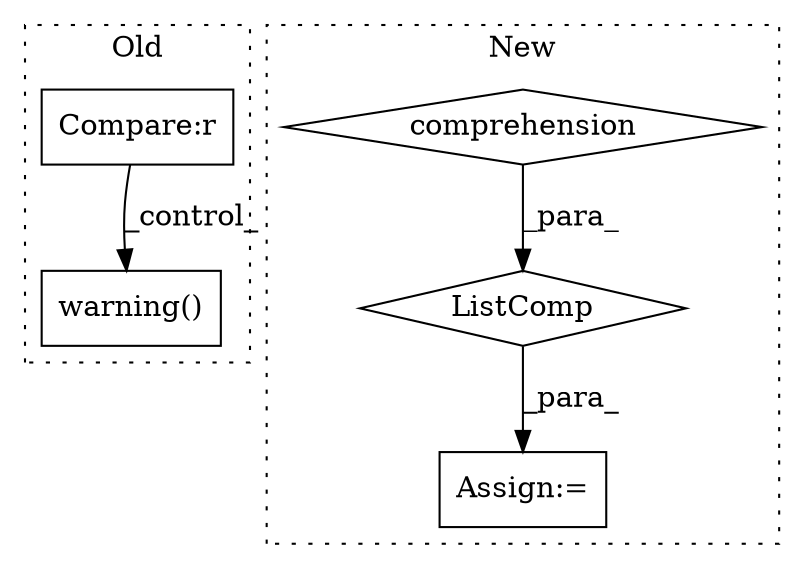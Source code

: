 digraph G {
subgraph cluster0 {
1 [label="warning()" a="75" s="1297,1428" l="25,10" shape="box"];
5 [label="Compare:r" a="40" s="1250" l="17" shape="box"];
label = "Old";
style="dotted";
}
subgraph cluster1 {
2 [label="ListComp" a="106" s="1895" l="51" shape="diamond"];
3 [label="comprehension" a="45" s="1916" l="3" shape="diamond"];
4 [label="Assign:=" a="68" s="1892" l="3" shape="box"];
label = "New";
style="dotted";
}
2 -> 4 [label="_para_"];
3 -> 2 [label="_para_"];
5 -> 1 [label="_control_"];
}